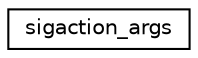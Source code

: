 digraph "Graphical Class Hierarchy"
{
 // LATEX_PDF_SIZE
  edge [fontname="Helvetica",fontsize="10",labelfontname="Helvetica",labelfontsize="10"];
  node [fontname="Helvetica",fontsize="10",shape=record];
  rankdir="LR";
  Node0 [label="sigaction_args",height=0.2,width=0.4,color="black", fillcolor="white", style="filled",URL="$structsigaction__args.html",tooltip=" "];
}
